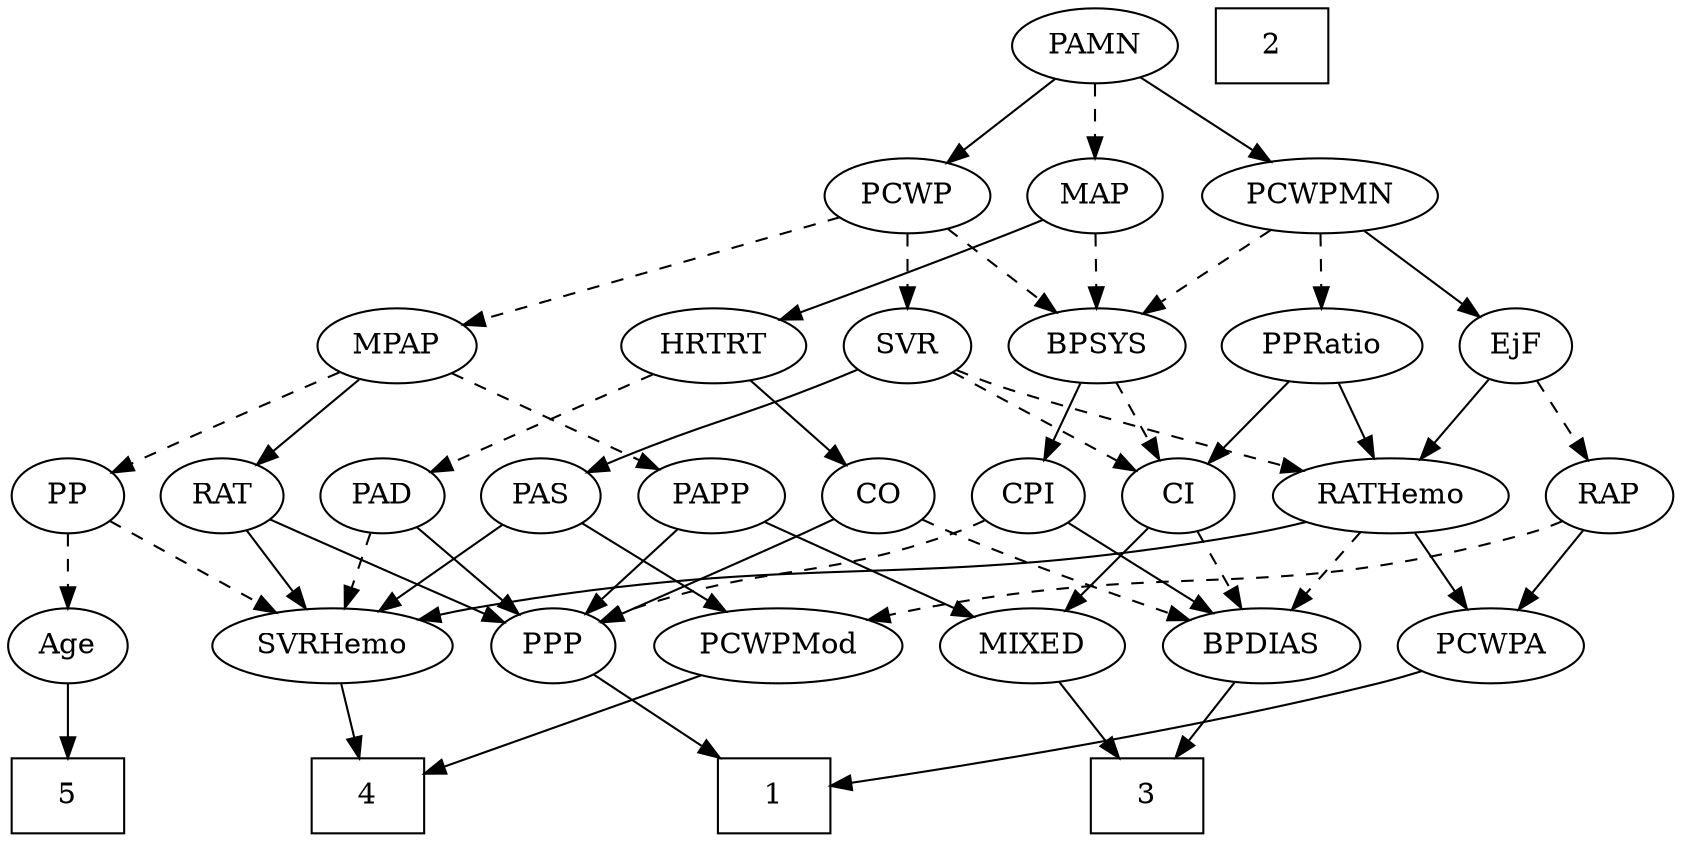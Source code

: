 strict digraph {
	graph [bb="0,0,785,396"];
	node [label="\N"];
	1	[height=0.5,
		pos="201,18",
		shape=box,
		width=0.75];
	2	[height=0.5,
		pos="416,378",
		shape=box,
		width=0.75];
	3	[height=0.5,
		pos="280,18",
		shape=box,
		width=0.75];
	4	[height=0.5,
		pos="622,18",
		shape=box,
		width=0.75];
	5	[height=0.5,
		pos="416,18",
		shape=box,
		width=0.75];
	Age	[height=0.5,
		pos="416,90",
		width=0.75];
	Age -> 5	[pos="e,416,36.104 416,71.697 416,63.983 416,54.712 416,46.112",
		style=solid];
	EjF	[height=0.5,
		pos="596,234",
		width=0.75];
	RAP	[height=0.5,
		pos="733,162",
		width=0.77632];
	EjF -> RAP	[pos="e,711.54,173.96 616.81,222.37 639.61,210.72 676.4,191.92 702.47,178.6",
		style=dashed];
	RATHemo	[height=0.5,
		pos="566,162",
		width=1.3721];
	EjF -> RATHemo	[pos="e,573.27,179.96 588.89,216.41 585.43,208.34 581.18,198.43 577.29,189.35",
		style=solid];
	PCWPMod	[height=0.5,
		pos="733,90",
		width=1.4443];
	RAP -> PCWPMod	[pos="e,733,108.1 733,143.7 733,135.98 733,126.71 733,118.11",
		style=dashed];
	PCWPA	[height=0.5,
		pos="621,90",
		width=1.1555];
	RAP -> PCWPA	[pos="e,643.76,105.22 713.49,148.81 696.64,138.28 671.99,122.87 652.37,110.61",
		style=solid];
	MIXED	[height=0.5,
		pos="331,90",
		width=1.1193];
	MIXED -> 3	[pos="e,292.48,36.124 319.17,72.765 313.04,64.354 305.42,53.89 298.53,44.436",
		style=solid];
	MPAP	[height=0.5,
		pos="343,234",
		width=0.97491];
	RAT	[height=0.5,
		pos="328,162",
		width=0.75827];
	MPAP -> RAT	[pos="e,331.7,180.28 339.37,216.05 337.7,208.26 335.68,198.82 333.8,190.08",
		style=solid];
	PP	[height=0.5,
		pos="472,162",
		width=0.75];
	MPAP -> PP	[pos="e,451.78,173.97 366.36,220.32 387.8,208.69 419.65,191.41 442.77,178.86",
		style=dashed];
	PAPP	[height=0.5,
		pos="251,162",
		width=0.88464];
	MPAP -> PAPP	[pos="e,269.41,177.01 323.94,218.5 310.56,208.32 292.5,194.57 277.69,183.31",
		style=dashed];
	BPSYS	[height=0.5,
		pos="252,234",
		width=1.0471];
	CPI	[height=0.5,
		pos="99,162",
		width=0.75];
	BPSYS -> CPI	[pos="e,120.29,173.12 225.46,221.12 201.71,210.46 165.97,194.32 135,180 133.21,179.17 131.38,178.32 129.52,177.46",
		style=solid];
	CI	[height=0.5,
		pos="400,162",
		width=0.75];
	BPSYS -> CI	[pos="e,378.36,173.23 277.78,220.81 303.15,208.81 341.92,190.47 368.97,177.68",
		style=dashed];
	PAD	[height=0.5,
		pos="173,162",
		width=0.79437];
	SVRHemo	[height=0.5,
		pos="511,90",
		width=1.3902];
	PAD -> SVRHemo	[pos="e,474.37,102.37 194.52,149.88 199.5,147.65 204.85,145.53 210,144 314.22,112.99 345.74,131.1 452,108 456.1,107.11 460.34,106.09 464.57,\
105",
		style=dashed];
	PPP	[height=0.5,
		pos="143,90",
		width=0.75];
	PAD -> PPP	[pos="e,150.06,107.47 165.89,144.41 162.34,136.13 157.97,125.92 154,116.66",
		style=solid];
	CO	[height=0.5,
		pos="27,162",
		width=0.75];
	BPDIAS	[height=0.5,
		pos="230,90",
		width=1.1735];
	CO -> BPDIAS	[pos="e,197.93,101.8 48.105,150.43 52.943,148.18 58.105,145.9 63,144 113.31,124.43 127.61,124.54 179,108 182.07,107.01 185.23,105.98 188.41,\
104.94",
		style=dashed];
	CO -> PPP	[pos="e,123.52,102.75 46.416,149.28 65.152,137.98 93.72,120.74 114.93,107.94",
		style=solid];
	PAS	[height=0.5,
		pos="660,162",
		width=0.75];
	PAS -> PCWPMod	[pos="e,716.21,107.1 674.77,146.83 684.52,137.49 697.52,125.02 708.76,114.24",
		style=solid];
	PAS -> SVRHemo	[pos="e,540.28,104.71 638.68,150.92 633.86,148.64 628.75,146.24 624,144 599.24,132.35 571.4,119.29 549.55,109.05",
		style=solid];
	PAMN	[height=0.5,
		pos="335,378",
		width=1.011];
	PCWPMN	[height=0.5,
		pos="438,306",
		width=1.3902];
	PAMN -> PCWPMN	[pos="e,415.4,322.36 355.84,362.83 370.56,352.83 390.53,339.26 407.09,328",
		style=solid];
	MAP	[height=0.5,
		pos="251,306",
		width=0.84854];
	PAMN -> MAP	[pos="e,267.93,321.11 317.19,362.15 305.14,352.12 289.07,338.73 275.78,327.65",
		style=dashed];
	PCWP	[height=0.5,
		pos="335,306",
		width=0.97491];
	PAMN -> PCWP	[pos="e,335,324.1 335,359.7 335,351.98 335,342.71 335,334.11",
		style=solid];
	RATHemo -> PCWPA	[pos="e,608.06,107.47 579.03,144.41 585.82,135.78 594.24,125.06 601.75,115.5",
		style=solid];
	RATHemo -> SVRHemo	[pos="e,523.94,107.47 552.97,144.41 546.18,135.78 537.76,125.06 530.25,115.5",
		style=solid];
	RATHemo -> BPDIAS	[pos="e,261.39,102.15 529.99,149.67 522.75,147.62 515.17,145.61 508,144 408.78,121.65 380.87,131.88 282,108 278.42,107.14 274.73,106.14 \
271.05,105.08",
		style=dashed];
	CPI -> BPDIAS	[pos="e,204.74,104.5 119.47,150.06 139.89,139.15 171.62,122.19 195.86,109.24",
		style=solid];
	CPI -> PPP	[pos="e,133.06,106.82 108.98,145.12 114.5,136.34 121.46,125.26 127.65,115.42",
		style=dashed];
	RAT -> SVRHemo	[pos="e,475.29,102.81 349.17,150.59 354.01,148.33 359.15,146.01 364,144 397.65,130.02 436.46,116.12 465.75,106.07",
		style=solid];
	RAT -> PPP	[pos="e,164.12,101.54 306.88,150.46 302.05,148.2 296.89,145.92 292,144 242.95,124.7 228.05,127.3 179,108 177.17,107.28 175.3,106.51 173.42,\
105.71",
		style=solid];
	SVR	[height=0.5,
		pos="523,234",
		width=0.77632];
	SVR -> PAS	[pos="e,639.19,173.63 544.41,222.06 567.46,210.28 604.32,191.45 630.2,178.23",
		style=solid];
	SVR -> RATHemo	[pos="e,555.68,179.8 532.76,217.12 537.94,208.68 544.44,198.1 550.31,188.55",
		style=dashed];
	SVR -> CI	[pos="e,419.93,174.34 502.69,221.44 482.54,209.97 451.47,192.29 428.78,179.38",
		style=dashed];
	PCWPMod -> 4	[pos="e,649.29,36.209 709.19,73.983 694.22,64.541 674.62,52.182 657.79,41.573",
		style=solid];
	PCWPA -> 1	[pos="e,228.4,31.084 590.55,77.683 583.85,75.524 576.75,73.479 570,72 427.61,40.777 385.48,71.108 244,36 242.07,35.521 240.11,34.977 238.15,\
34.383",
		style=solid];
	PCWPMN -> EjF	[pos="e,574.73,245.18 469.21,291.76 493.93,281.2 529.29,265.92 560,252 561.79,251.19 563.64,250.34 565.49,249.49",
		style=solid];
	PCWPMN -> BPSYS	[pos="e,280.7,245.8 404.75,292.49 372.6,280.39 323.94,262.07 290.22,249.38",
		style=dashed];
	PPRatio	[height=0.5,
		pos="437,234",
		width=1.1013];
	PCWPMN -> PPRatio	[pos="e,437.24,252.1 437.75,287.7 437.64,279.98 437.51,270.71 437.39,262.11",
		style=dashed];
	SVRHemo -> 4	[pos="e,594.71,36.209 534.81,73.983 549.78,64.541 569.38,52.182 586.21,41.573",
		style=solid];
	BPDIAS -> 3	[pos="e,267.54,36.447 241.85,72.411 247.77,64.115 255.08,53.891 261.7,44.615",
		style=solid];
	MAP -> BPSYS	[pos="e,251.76,252.1 251.25,287.7 251.36,279.98 251.49,270.71 251.61,262.11",
		style=dashed];
	HRTRT	[height=0.5,
		pos="157,234",
		width=1.1013];
	MAP -> HRTRT	[pos="e,176.69,249.66 232.88,291.5 219.28,281.38 200.43,267.34 184.91,255.79",
		style=solid];
	PP -> Age	[pos="e,428.13,106.16 459.85,145.81 452.44,136.55 442.82,124.52 434.48,114.09",
		style=dashed];
	PP -> SVRHemo	[pos="e,501.46,108.12 481.05,144.76 485.64,136.53 491.32,126.32 496.51,117.02",
		style=dashed];
	PPP -> 1	[pos="e,186.81,36.127 155.59,73.811 162.77,65.141 171.96,54.052 180.19,44.12",
		style=solid];
	PPRatio -> RATHemo	[pos="e,539.3,177.49 461.57,219.67 481.01,209.12 508.44,194.23 530.31,182.37",
		style=solid];
	PPRatio -> CI	[pos="e,408.71,179.47 428.23,216.41 423.81,208.04 418.35,197.71 413.41,188.37",
		style=solid];
	PCWP -> MPAP	[pos="e,341.05,252.1 336.98,287.7 337.86,279.98 338.92,270.71 339.9,262.11",
		style=dashed];
	PCWP -> BPSYS	[pos="e,269.86,250.07 317.4,290.15 305.81,280.38 290.46,267.43 277.54,256.54",
		style=dashed];
	PCWP -> SVR	[pos="e,501.25,245.46 361.92,294.38 367.55,292.22 373.45,290 379,288 426.19,270.95 439.36,270.5 486,252 487.87,251.26 489.79,250.47 491.71,\
249.65",
		style=dashed];
	CI -> MIXED	[pos="e,346.72,106.95 385.7,146.5 376.56,137.22 364.48,124.97 354,114.34",
		style=solid];
	CI -> BPDIAS	[pos="e,260.56,102.44 378.78,150.7 373.95,148.44 368.82,146.09 364,144 332.72,130.45 296.77,116.3 269.99,106.04",
		style=dashed];
	PAPP -> MIXED	[pos="e,313.34,106.46 267.58,146.5 278.54,136.9 293.13,124.14 305.55,113.27",
		style=solid];
	PAPP -> PPP	[pos="e,161.87,103.23 230.94,148 213.88,136.94 189.21,120.95 170.34,108.72",
		style=solid];
	HRTRT -> PAD	[pos="e,169.05,180.28 160.87,216.05 162.65,208.26 164.81,198.82 166.81,190.08",
		style=dashed];
	HRTRT -> CO	[pos="e,47.394,173.98 132.24,219.67 110.62,208.02 79.193,191.1 56.315,178.79",
		style=solid];
}
